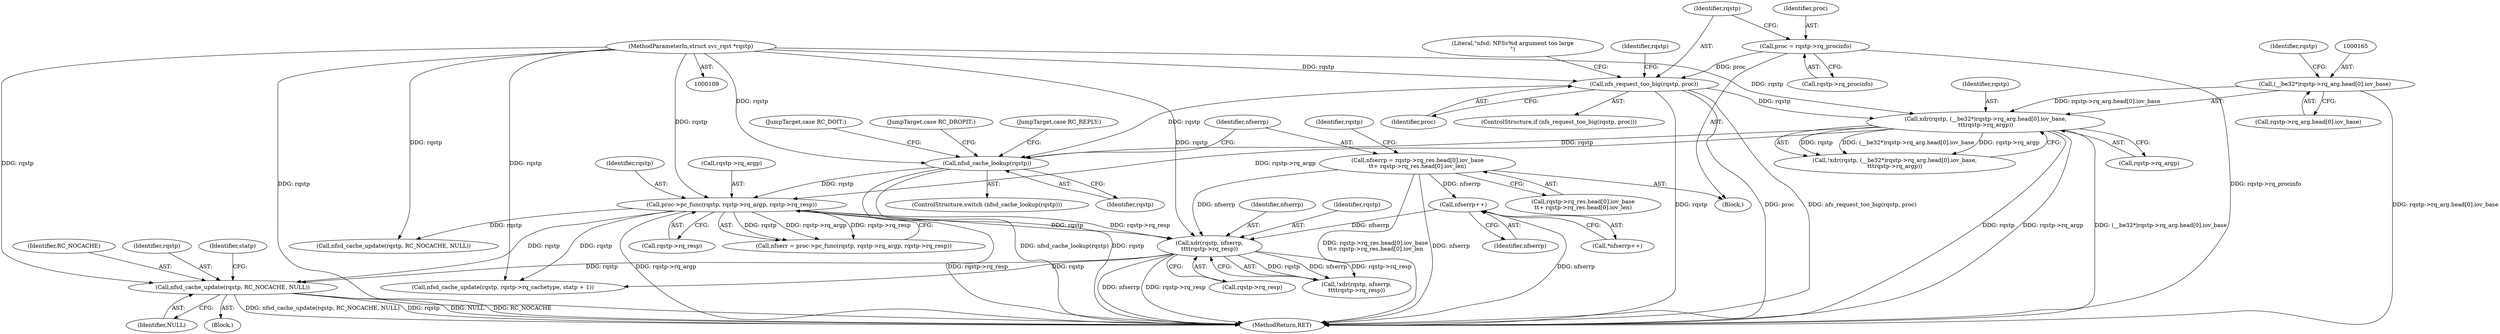 digraph "0_linux_e6838a29ecb484c97e4efef9429643b9851fba6e@API" {
"1000307" [label="(Call,nfsd_cache_update(rqstp, RC_NOCACHE, NULL))"];
"1000298" [label="(Call,xdr(rqstp, nfserrp,\n\t\t\t\trqstp->rq_resp))"];
"1000233" [label="(Call,proc->pc_func(rqstp, rqstp->rq_argp, rqstp->rq_resp))"];
"1000188" [label="(Call,nfsd_cache_lookup(rqstp))"];
"1000131" [label="(Call,nfs_request_too_big(rqstp, proc))"];
"1000110" [label="(MethodParameterIn,struct svc_rqst *rqstp)"];
"1000125" [label="(Call,proc = rqstp->rq_procinfo)"];
"1000162" [label="(Call,xdr(rqstp, (__be32*)rqstp->rq_arg.head[0].iov_base,\n\t\t\trqstp->rq_argp))"];
"1000164" [label="(Call,(__be32*)rqstp->rq_arg.head[0].iov_base)"];
"1000198" [label="(Call,nfserrp = rqstp->rq_res.head[0].iov_base\n\t\t+ rqstp->rq_res.head[0].iov_len)"];
"1000276" [label="(Call,nfserrp++)"];
"1000175" [label="(Call,rqstp->rq_argp)"];
"1000162" [label="(Call,xdr(rqstp, (__be32*)rqstp->rq_arg.head[0].iov_base,\n\t\t\trqstp->rq_argp))"];
"1000161" [label="(Call,!xdr(rqstp, (__be32*)rqstp->rq_arg.head[0].iov_base,\n\t\t\trqstp->rq_argp))"];
"1000275" [label="(Call,*nfserrp++)"];
"1000307" [label="(Call,nfsd_cache_update(rqstp, RC_NOCACHE, NULL))"];
"1000176" [label="(Identifier,rqstp)"];
"1000298" [label="(Call,xdr(rqstp, nfserrp,\n\t\t\t\trqstp->rq_resp))"];
"1000309" [label="(Identifier,RC_NOCACHE)"];
"1000300" [label="(Identifier,nfserrp)"];
"1000231" [label="(Call,nfserr = proc->pc_func(rqstp, rqstp->rq_argp, rqstp->rq_resp))"];
"1000191" [label="(JumpTarget,case RC_DROPIT:)"];
"1000133" [label="(Identifier,proc)"];
"1000136" [label="(Literal,\"nfsd: NFSv%d argument too large\n\")"];
"1000233" [label="(Call,proc->pc_func(rqstp, rqstp->rq_argp, rqstp->rq_resp))"];
"1000235" [label="(Call,rqstp->rq_argp)"];
"1000166" [label="(Call,rqstp->rq_arg.head[0].iov_base)"];
"1000110" [label="(MethodParameterIn,struct svc_rqst *rqstp)"];
"1000194" [label="(JumpTarget,case RC_REPLY:)"];
"1000131" [label="(Call,nfs_request_too_big(rqstp, proc))"];
"1000276" [label="(Call,nfserrp++)"];
"1000130" [label="(ControlStructure,if (nfs_request_too_big(rqstp, proc)))"];
"1000308" [label="(Identifier,rqstp)"];
"1000112" [label="(Block,)"];
"1000317" [label="(Call,nfsd_cache_update(rqstp, rqstp->rq_cachetype, statp + 1))"];
"1000313" [label="(Identifier,statp)"];
"1000125" [label="(Call,proc = rqstp->rq_procinfo)"];
"1000310" [label="(Identifier,NULL)"];
"1000200" [label="(Call,rqstp->rq_res.head[0].iov_base\n\t\t+ rqstp->rq_res.head[0].iov_len)"];
"1000197" [label="(JumpTarget,case RC_DOIT:)"];
"1000189" [label="(Identifier,rqstp)"];
"1000304" [label="(Block,)"];
"1000198" [label="(Call,nfserrp = rqstp->rq_res.head[0].iov_base\n\t\t+ rqstp->rq_res.head[0].iov_len)"];
"1000262" [label="(Call,nfsd_cache_update(rqstp, RC_NOCACHE, NULL))"];
"1000299" [label="(Identifier,rqstp)"];
"1000301" [label="(Call,rqstp->rq_resp)"];
"1000277" [label="(Identifier,nfserrp)"];
"1000238" [label="(Call,rqstp->rq_resp)"];
"1000297" [label="(Call,!xdr(rqstp, nfserrp,\n\t\t\t\trqstp->rq_resp))"];
"1000126" [label="(Identifier,proc)"];
"1000199" [label="(Identifier,nfserrp)"];
"1000234" [label="(Identifier,rqstp)"];
"1000187" [label="(ControlStructure,switch (nfsd_cache_lookup(rqstp)))"];
"1000127" [label="(Call,rqstp->rq_procinfo)"];
"1000327" [label="(MethodReturn,RET)"];
"1000188" [label="(Call,nfsd_cache_lookup(rqstp))"];
"1000224" [label="(Identifier,rqstp)"];
"1000148" [label="(Identifier,rqstp)"];
"1000163" [label="(Identifier,rqstp)"];
"1000132" [label="(Identifier,rqstp)"];
"1000164" [label="(Call,(__be32*)rqstp->rq_arg.head[0].iov_base)"];
"1000307" -> "1000304"  [label="AST: "];
"1000307" -> "1000310"  [label="CFG: "];
"1000308" -> "1000307"  [label="AST: "];
"1000309" -> "1000307"  [label="AST: "];
"1000310" -> "1000307"  [label="AST: "];
"1000313" -> "1000307"  [label="CFG: "];
"1000307" -> "1000327"  [label="DDG: NULL"];
"1000307" -> "1000327"  [label="DDG: RC_NOCACHE"];
"1000307" -> "1000327"  [label="DDG: nfsd_cache_update(rqstp, RC_NOCACHE, NULL)"];
"1000307" -> "1000327"  [label="DDG: rqstp"];
"1000298" -> "1000307"  [label="DDG: rqstp"];
"1000233" -> "1000307"  [label="DDG: rqstp"];
"1000110" -> "1000307"  [label="DDG: rqstp"];
"1000298" -> "1000297"  [label="AST: "];
"1000298" -> "1000301"  [label="CFG: "];
"1000299" -> "1000298"  [label="AST: "];
"1000300" -> "1000298"  [label="AST: "];
"1000301" -> "1000298"  [label="AST: "];
"1000297" -> "1000298"  [label="CFG: "];
"1000298" -> "1000327"  [label="DDG: rqstp->rq_resp"];
"1000298" -> "1000327"  [label="DDG: nfserrp"];
"1000298" -> "1000297"  [label="DDG: rqstp"];
"1000298" -> "1000297"  [label="DDG: nfserrp"];
"1000298" -> "1000297"  [label="DDG: rqstp->rq_resp"];
"1000233" -> "1000298"  [label="DDG: rqstp"];
"1000233" -> "1000298"  [label="DDG: rqstp->rq_resp"];
"1000110" -> "1000298"  [label="DDG: rqstp"];
"1000198" -> "1000298"  [label="DDG: nfserrp"];
"1000276" -> "1000298"  [label="DDG: nfserrp"];
"1000298" -> "1000317"  [label="DDG: rqstp"];
"1000233" -> "1000231"  [label="AST: "];
"1000233" -> "1000238"  [label="CFG: "];
"1000234" -> "1000233"  [label="AST: "];
"1000235" -> "1000233"  [label="AST: "];
"1000238" -> "1000233"  [label="AST: "];
"1000231" -> "1000233"  [label="CFG: "];
"1000233" -> "1000327"  [label="DDG: rqstp->rq_argp"];
"1000233" -> "1000327"  [label="DDG: rqstp->rq_resp"];
"1000233" -> "1000231"  [label="DDG: rqstp"];
"1000233" -> "1000231"  [label="DDG: rqstp->rq_argp"];
"1000233" -> "1000231"  [label="DDG: rqstp->rq_resp"];
"1000188" -> "1000233"  [label="DDG: rqstp"];
"1000110" -> "1000233"  [label="DDG: rqstp"];
"1000162" -> "1000233"  [label="DDG: rqstp->rq_argp"];
"1000233" -> "1000262"  [label="DDG: rqstp"];
"1000233" -> "1000317"  [label="DDG: rqstp"];
"1000188" -> "1000187"  [label="AST: "];
"1000188" -> "1000189"  [label="CFG: "];
"1000189" -> "1000188"  [label="AST: "];
"1000191" -> "1000188"  [label="CFG: "];
"1000194" -> "1000188"  [label="CFG: "];
"1000197" -> "1000188"  [label="CFG: "];
"1000199" -> "1000188"  [label="CFG: "];
"1000188" -> "1000327"  [label="DDG: nfsd_cache_lookup(rqstp)"];
"1000188" -> "1000327"  [label="DDG: rqstp"];
"1000131" -> "1000188"  [label="DDG: rqstp"];
"1000162" -> "1000188"  [label="DDG: rqstp"];
"1000110" -> "1000188"  [label="DDG: rqstp"];
"1000131" -> "1000130"  [label="AST: "];
"1000131" -> "1000133"  [label="CFG: "];
"1000132" -> "1000131"  [label="AST: "];
"1000133" -> "1000131"  [label="AST: "];
"1000136" -> "1000131"  [label="CFG: "];
"1000148" -> "1000131"  [label="CFG: "];
"1000131" -> "1000327"  [label="DDG: rqstp"];
"1000131" -> "1000327"  [label="DDG: proc"];
"1000131" -> "1000327"  [label="DDG: nfs_request_too_big(rqstp, proc)"];
"1000110" -> "1000131"  [label="DDG: rqstp"];
"1000125" -> "1000131"  [label="DDG: proc"];
"1000131" -> "1000162"  [label="DDG: rqstp"];
"1000110" -> "1000109"  [label="AST: "];
"1000110" -> "1000327"  [label="DDG: rqstp"];
"1000110" -> "1000162"  [label="DDG: rqstp"];
"1000110" -> "1000262"  [label="DDG: rqstp"];
"1000110" -> "1000317"  [label="DDG: rqstp"];
"1000125" -> "1000112"  [label="AST: "];
"1000125" -> "1000127"  [label="CFG: "];
"1000126" -> "1000125"  [label="AST: "];
"1000127" -> "1000125"  [label="AST: "];
"1000132" -> "1000125"  [label="CFG: "];
"1000125" -> "1000327"  [label="DDG: rqstp->rq_procinfo"];
"1000162" -> "1000161"  [label="AST: "];
"1000162" -> "1000175"  [label="CFG: "];
"1000163" -> "1000162"  [label="AST: "];
"1000164" -> "1000162"  [label="AST: "];
"1000175" -> "1000162"  [label="AST: "];
"1000161" -> "1000162"  [label="CFG: "];
"1000162" -> "1000327"  [label="DDG: (__be32*)rqstp->rq_arg.head[0].iov_base"];
"1000162" -> "1000327"  [label="DDG: rqstp"];
"1000162" -> "1000327"  [label="DDG: rqstp->rq_argp"];
"1000162" -> "1000161"  [label="DDG: rqstp"];
"1000162" -> "1000161"  [label="DDG: (__be32*)rqstp->rq_arg.head[0].iov_base"];
"1000162" -> "1000161"  [label="DDG: rqstp->rq_argp"];
"1000164" -> "1000162"  [label="DDG: rqstp->rq_arg.head[0].iov_base"];
"1000164" -> "1000166"  [label="CFG: "];
"1000165" -> "1000164"  [label="AST: "];
"1000166" -> "1000164"  [label="AST: "];
"1000176" -> "1000164"  [label="CFG: "];
"1000164" -> "1000327"  [label="DDG: rqstp->rq_arg.head[0].iov_base"];
"1000198" -> "1000112"  [label="AST: "];
"1000198" -> "1000200"  [label="CFG: "];
"1000199" -> "1000198"  [label="AST: "];
"1000200" -> "1000198"  [label="AST: "];
"1000224" -> "1000198"  [label="CFG: "];
"1000198" -> "1000327"  [label="DDG: rqstp->rq_res.head[0].iov_base\n\t\t+ rqstp->rq_res.head[0].iov_len"];
"1000198" -> "1000327"  [label="DDG: nfserrp"];
"1000198" -> "1000276"  [label="DDG: nfserrp"];
"1000276" -> "1000275"  [label="AST: "];
"1000276" -> "1000277"  [label="CFG: "];
"1000277" -> "1000276"  [label="AST: "];
"1000275" -> "1000276"  [label="CFG: "];
"1000276" -> "1000327"  [label="DDG: nfserrp"];
}

